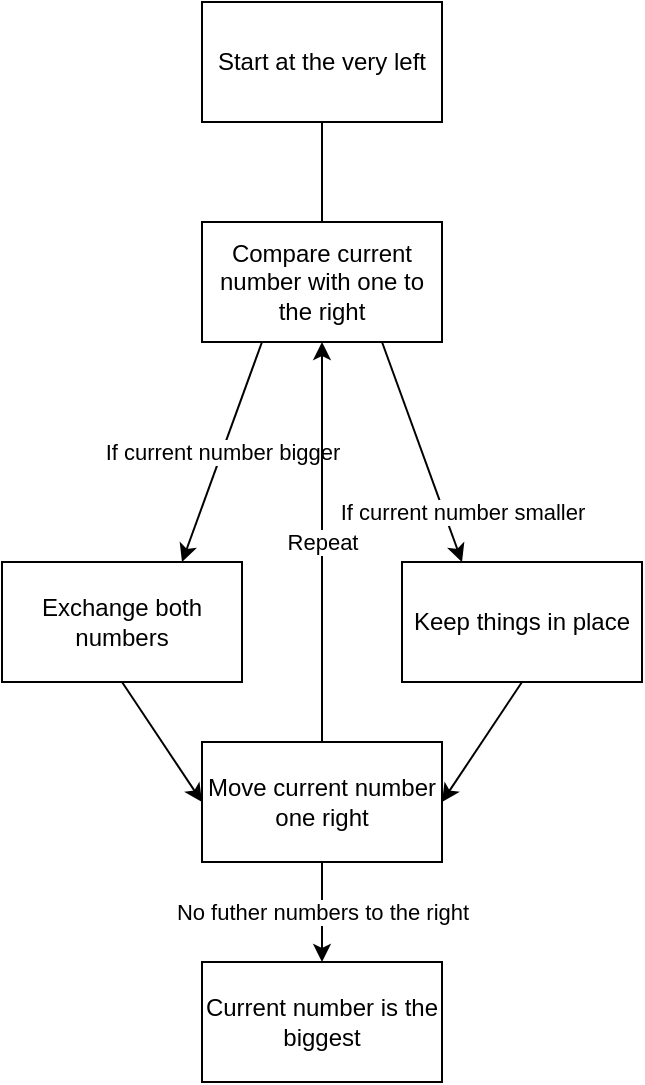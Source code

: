 <mxfile version="14.8.0" type="device"><diagram id="C5RBs43oDa-KdzZeNtuy" name="Page-1"><mxGraphModel dx="1422" dy="780" grid="1" gridSize="10" guides="1" tooltips="1" connect="1" arrows="1" fold="1" page="1" pageScale="1" pageWidth="827" pageHeight="1169" math="0" shadow="0"><root><mxCell id="WIyWlLk6GJQsqaUBKTNV-0"/><mxCell id="WIyWlLk6GJQsqaUBKTNV-1" parent="WIyWlLk6GJQsqaUBKTNV-0"/><mxCell id="qFVNeSO6Z5mSindPx8dV-0" value="Start at the very left" style="rounded=0;whiteSpace=wrap;html=1;" vertex="1" parent="WIyWlLk6GJQsqaUBKTNV-1"><mxGeometry x="340" y="160" width="120" height="60" as="geometry"/></mxCell><mxCell id="qFVNeSO6Z5mSindPx8dV-7" value="" style="endArrow=none;html=1;entryX=0.5;entryY=1;entryDx=0;entryDy=0;exitX=0.5;exitY=0;exitDx=0;exitDy=0;" edge="1" parent="WIyWlLk6GJQsqaUBKTNV-1" source="qFVNeSO6Z5mSindPx8dV-8" target="qFVNeSO6Z5mSindPx8dV-0"><mxGeometry width="50" height="50" relative="1" as="geometry"><mxPoint x="414" y="300" as="sourcePoint"/><mxPoint x="440" y="370" as="targetPoint"/></mxGeometry></mxCell><mxCell id="qFVNeSO6Z5mSindPx8dV-8" value="Compare current number with one to the right" style="rounded=0;whiteSpace=wrap;html=1;" vertex="1" parent="WIyWlLk6GJQsqaUBKTNV-1"><mxGeometry x="340" y="270" width="120" height="60" as="geometry"/></mxCell><mxCell id="qFVNeSO6Z5mSindPx8dV-9" value="Exchange both numbers" style="rounded=0;whiteSpace=wrap;html=1;" vertex="1" parent="WIyWlLk6GJQsqaUBKTNV-1"><mxGeometry x="240" y="440" width="120" height="60" as="geometry"/></mxCell><mxCell id="qFVNeSO6Z5mSindPx8dV-10" value="Keep things in place" style="rounded=0;whiteSpace=wrap;html=1;" vertex="1" parent="WIyWlLk6GJQsqaUBKTNV-1"><mxGeometry x="440" y="440" width="120" height="60" as="geometry"/></mxCell><mxCell id="qFVNeSO6Z5mSindPx8dV-15" value="If current number bigger" style="endArrow=classic;html=1;entryX=0.75;entryY=0;entryDx=0;entryDy=0;exitX=0.25;exitY=1;exitDx=0;exitDy=0;" edge="1" parent="WIyWlLk6GJQsqaUBKTNV-1" source="qFVNeSO6Z5mSindPx8dV-8" target="qFVNeSO6Z5mSindPx8dV-9"><mxGeometry width="50" height="50" relative="1" as="geometry"><mxPoint x="390" y="420" as="sourcePoint"/><mxPoint x="440" y="370" as="targetPoint"/></mxGeometry></mxCell><mxCell id="qFVNeSO6Z5mSindPx8dV-16" value="If current number smaller" style="endArrow=classic;html=1;exitX=0.75;exitY=1;exitDx=0;exitDy=0;entryX=0.25;entryY=0;entryDx=0;entryDy=0;" edge="1" parent="WIyWlLk6GJQsqaUBKTNV-1" source="qFVNeSO6Z5mSindPx8dV-8" target="qFVNeSO6Z5mSindPx8dV-10"><mxGeometry x="0.6" y="9" width="50" height="50" relative="1" as="geometry"><mxPoint x="390" y="420" as="sourcePoint"/><mxPoint x="410" y="490" as="targetPoint"/><mxPoint as="offset"/></mxGeometry></mxCell><mxCell id="qFVNeSO6Z5mSindPx8dV-25" value="No futher numbers to the right" style="edgeStyle=orthogonalEdgeStyle;rounded=0;orthogonalLoop=1;jettySize=auto;html=1;exitX=0.5;exitY=1;exitDx=0;exitDy=0;" edge="1" parent="WIyWlLk6GJQsqaUBKTNV-1" source="qFVNeSO6Z5mSindPx8dV-19" target="qFVNeSO6Z5mSindPx8dV-26"><mxGeometry relative="1" as="geometry"><mxPoint x="400" y="650" as="targetPoint"/></mxGeometry></mxCell><mxCell id="qFVNeSO6Z5mSindPx8dV-19" value="Move current number one right" style="rounded=0;whiteSpace=wrap;html=1;" vertex="1" parent="WIyWlLk6GJQsqaUBKTNV-1"><mxGeometry x="340" y="530" width="120" height="60" as="geometry"/></mxCell><mxCell id="qFVNeSO6Z5mSindPx8dV-20" value="" style="endArrow=classic;html=1;exitX=0.5;exitY=1;exitDx=0;exitDy=0;entryX=0;entryY=0.5;entryDx=0;entryDy=0;" edge="1" parent="WIyWlLk6GJQsqaUBKTNV-1" source="qFVNeSO6Z5mSindPx8dV-9" target="qFVNeSO6Z5mSindPx8dV-19"><mxGeometry width="50" height="50" relative="1" as="geometry"><mxPoint x="390" y="420" as="sourcePoint"/><mxPoint x="440" y="370" as="targetPoint"/></mxGeometry></mxCell><mxCell id="qFVNeSO6Z5mSindPx8dV-22" value="" style="endArrow=classic;html=1;exitX=0.5;exitY=1;exitDx=0;exitDy=0;entryX=1;entryY=0.5;entryDx=0;entryDy=0;" edge="1" parent="WIyWlLk6GJQsqaUBKTNV-1" source="qFVNeSO6Z5mSindPx8dV-10" target="qFVNeSO6Z5mSindPx8dV-19"><mxGeometry width="50" height="50" relative="1" as="geometry"><mxPoint x="390" y="420" as="sourcePoint"/><mxPoint x="440" y="370" as="targetPoint"/></mxGeometry></mxCell><mxCell id="qFVNeSO6Z5mSindPx8dV-23" value="Repeat" style="endArrow=classic;html=1;exitX=0.5;exitY=0;exitDx=0;exitDy=0;entryX=0.5;entryY=1;entryDx=0;entryDy=0;" edge="1" parent="WIyWlLk6GJQsqaUBKTNV-1" source="qFVNeSO6Z5mSindPx8dV-19" target="qFVNeSO6Z5mSindPx8dV-8"><mxGeometry width="50" height="50" relative="1" as="geometry"><mxPoint x="390" y="420" as="sourcePoint"/><mxPoint x="440" y="370" as="targetPoint"/></mxGeometry></mxCell><mxCell id="qFVNeSO6Z5mSindPx8dV-26" value="Current number is the biggest" style="rounded=0;whiteSpace=wrap;html=1;" vertex="1" parent="WIyWlLk6GJQsqaUBKTNV-1"><mxGeometry x="340" y="640" width="120" height="60" as="geometry"/></mxCell></root></mxGraphModel></diagram></mxfile>